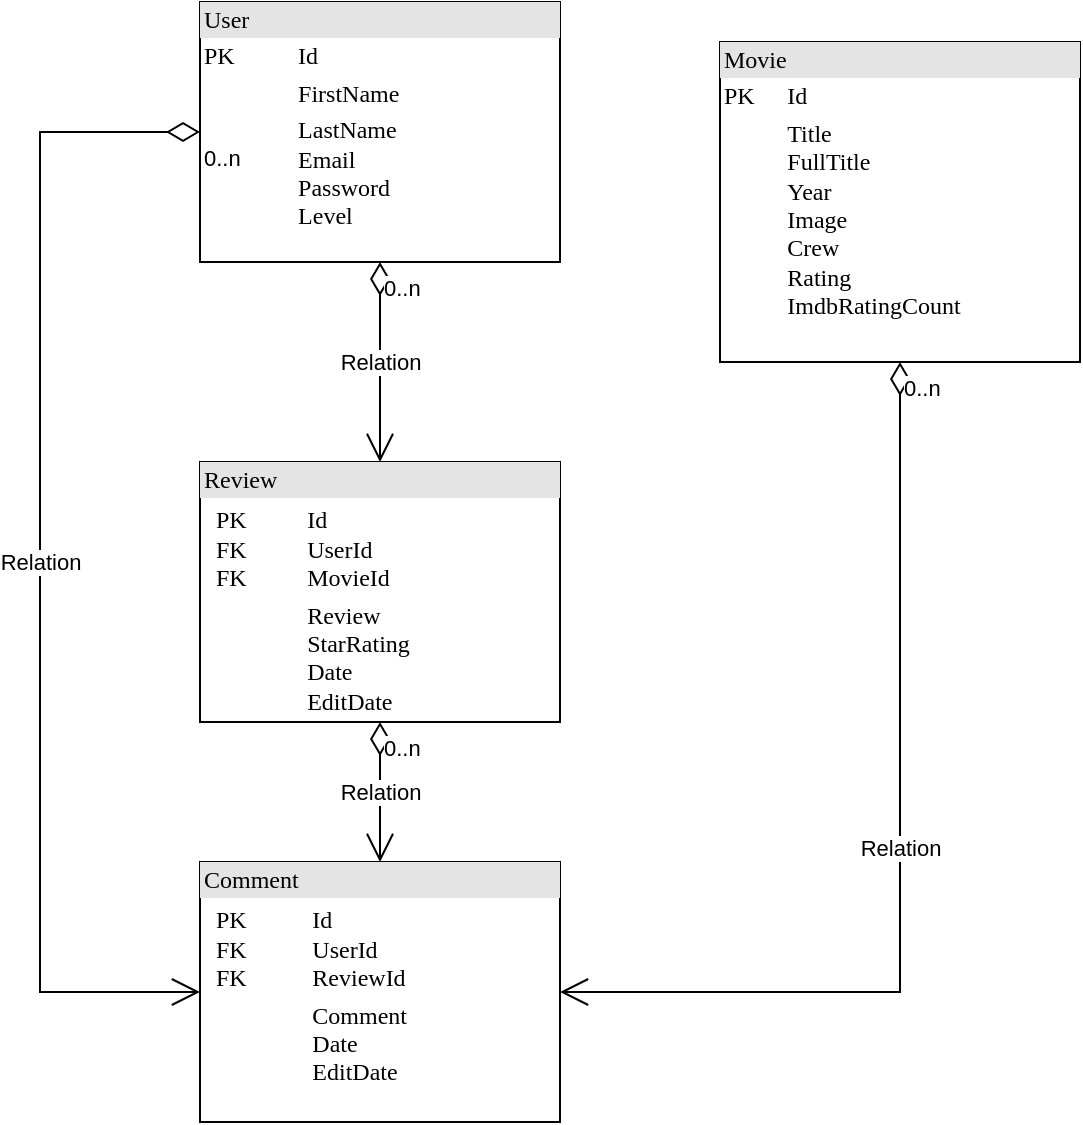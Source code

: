 <mxfile version="16.5.1" type="device"><diagram name="Page-1" id="2ca16b54-16f6-2749-3443-fa8db7711227"><mxGraphModel dx="1102" dy="857" grid="1" gridSize="10" guides="1" tooltips="1" connect="1" arrows="1" fold="1" page="1" pageScale="1" pageWidth="1100" pageHeight="850" background="none" math="0" shadow="0"><root><mxCell id="0"/><mxCell id="1" parent="0"/><mxCell id="2ed32ef02a7f4228-1" value="&lt;div style=&quot;box-sizing:border-box;width:100%;background:#e4e4e4;padding:2px;&quot;&gt;User&lt;/div&gt;&lt;table style=&quot;width:100%;font-size:1em;&quot; cellpadding=&quot;2&quot; cellspacing=&quot;0&quot;&gt;&lt;tbody&gt;&lt;tr&gt;&lt;td&gt;PK&lt;/td&gt;&lt;td&gt;Id&lt;/td&gt;&lt;/tr&gt;&lt;tr&gt;&lt;td&gt;&lt;br&gt;&lt;/td&gt;&lt;td&gt;FirstName&lt;/td&gt;&lt;/tr&gt;&lt;tr&gt;&lt;td&gt;&lt;/td&gt;&lt;td&gt;LastName&lt;br&gt;Email&lt;br&gt;Password&lt;br&gt;Level&lt;/td&gt;&lt;/tr&gt;&lt;/tbody&gt;&lt;/table&gt;" style="verticalAlign=top;align=left;overflow=fill;html=1;rounded=0;shadow=0;comic=0;labelBackgroundColor=none;strokeWidth=1;fontFamily=Verdana;fontSize=12" parent="1" vertex="1"><mxGeometry x="170" y="50" width="180" height="130" as="geometry"/></mxCell><mxCell id="rnFCzMyZA96mV-5mAndq-1" value="&lt;div style=&quot;box-sizing:border-box;width:100%;background:#e4e4e4;padding:2px;&quot;&gt;Movie&lt;/div&gt;&lt;table style=&quot;width:100%;font-size:1em;&quot; cellpadding=&quot;2&quot; cellspacing=&quot;0&quot;&gt;&lt;tbody&gt;&lt;tr&gt;&lt;td&gt;PK&lt;/td&gt;&lt;td&gt;Id&lt;/td&gt;&lt;/tr&gt;&lt;tr&gt;&lt;td&gt;&lt;br&gt;&lt;/td&gt;&lt;td&gt;Title&lt;br&gt;FullTitle&lt;br&gt;Year&lt;br&gt;Image&lt;br&gt;Crew&lt;br&gt;Rating&lt;br&gt;ImdbRatingCount&lt;/td&gt;&lt;/tr&gt;&lt;tr&gt;&lt;td&gt;&lt;/td&gt;&lt;td&gt;&lt;br&gt;&lt;/td&gt;&lt;/tr&gt;&lt;/tbody&gt;&lt;/table&gt;" style="verticalAlign=top;align=left;overflow=fill;html=1;rounded=0;shadow=0;comic=0;labelBackgroundColor=none;strokeWidth=1;fontFamily=Verdana;fontSize=12" parent="1" vertex="1"><mxGeometry x="430" y="70" width="180" height="160" as="geometry"/></mxCell><mxCell id="rnFCzMyZA96mV-5mAndq-3" value="&lt;div style=&quot;box-sizing:border-box;width:100%;background:#e4e4e4;padding:2px;&quot;&gt;Review&lt;/div&gt;&lt;table style=&quot;width:100%;font-size:1em;&quot; cellpadding=&quot;2&quot; cellspacing=&quot;0&quot;&gt;&lt;tbody&gt;&lt;tr&gt;&lt;td&gt;&lt;br&gt;&lt;/td&gt;&lt;td&gt;&lt;table style=&quot;font-size: 1em; background-color: initial; width: 176px;&quot; cellpadding=&quot;2&quot; cellspacing=&quot;0&quot;&gt;&lt;tbody&gt;&lt;tr&gt;&lt;td&gt;PK&lt;br&gt;FK&lt;br&gt;FK&lt;/td&gt;&lt;td&gt;Id&lt;br&gt;UserId&lt;br&gt;MovieId&lt;/td&gt;&lt;/tr&gt;&lt;tr&gt;&lt;td&gt;&lt;br&gt;&lt;/td&gt;&lt;td&gt;Review&lt;br&gt;StarRating&lt;br&gt;Date&lt;br&gt;EditDate&lt;br&gt;VoteCount&lt;/td&gt;&lt;/tr&gt;&lt;/tbody&gt;&lt;/table&gt;&lt;/td&gt;&lt;/tr&gt;&lt;/tbody&gt;&lt;/table&gt;" style="verticalAlign=top;align=left;overflow=fill;html=1;rounded=0;shadow=0;comic=0;labelBackgroundColor=none;strokeWidth=1;fontFamily=Verdana;fontSize=12" parent="1" vertex="1"><mxGeometry x="170" y="280" width="180" height="130" as="geometry"/></mxCell><mxCell id="rnFCzMyZA96mV-5mAndq-4" value="Relation" style="endArrow=open;html=1;endSize=12;startArrow=diamondThin;startSize=14;startFill=0;edgeStyle=orthogonalEdgeStyle;rounded=0;exitX=0.5;exitY=1;exitDx=0;exitDy=0;entryX=0.5;entryY=0;entryDx=0;entryDy=0;" parent="1" source="2ed32ef02a7f4228-1" target="rnFCzMyZA96mV-5mAndq-3" edge="1"><mxGeometry relative="1" as="geometry"><mxPoint x="460" y="270" as="sourcePoint"/><mxPoint x="620" y="270" as="targetPoint"/></mxGeometry></mxCell><mxCell id="rnFCzMyZA96mV-5mAndq-5" value="0..n" style="edgeLabel;resizable=0;html=1;align=left;verticalAlign=top;" parent="rnFCzMyZA96mV-5mAndq-4" connectable="0" vertex="1"><mxGeometry x="-1" relative="1" as="geometry"/></mxCell><mxCell id="rnFCzMyZA96mV-5mAndq-7" value="&lt;div style=&quot;box-sizing:border-box;width:100%;background:#e4e4e4;padding:2px;&quot;&gt;Comment&lt;/div&gt;&lt;table style=&quot;width:100%;font-size:1em;&quot; cellpadding=&quot;2&quot; cellspacing=&quot;0&quot;&gt;&lt;tbody&gt;&lt;tr&gt;&lt;td&gt;&lt;br&gt;&lt;/td&gt;&lt;td&gt;&lt;table style=&quot;font-size: 1em; background-color: initial; width: 176px;&quot; cellpadding=&quot;2&quot; cellspacing=&quot;0&quot;&gt;&lt;tbody&gt;&lt;tr&gt;&lt;td&gt;PK&lt;br&gt;FK&lt;br&gt;FK&lt;/td&gt;&lt;td&gt;Id&lt;br&gt;UserId&lt;br&gt;ReviewId&lt;/td&gt;&lt;/tr&gt;&lt;tr&gt;&lt;td&gt;&lt;br&gt;&lt;/td&gt;&lt;td&gt;Comment&lt;br&gt;Date&lt;br&gt;EditDate&lt;br&gt;&lt;/td&gt;&lt;/tr&gt;&lt;/tbody&gt;&lt;/table&gt;&lt;/td&gt;&lt;/tr&gt;&lt;/tbody&gt;&lt;/table&gt;" style="verticalAlign=top;align=left;overflow=fill;html=1;rounded=0;shadow=0;comic=0;labelBackgroundColor=none;strokeWidth=1;fontFamily=Verdana;fontSize=12" parent="1" vertex="1"><mxGeometry x="170" y="480" width="180" height="130" as="geometry"/></mxCell><mxCell id="rnFCzMyZA96mV-5mAndq-8" value="Relation" style="endArrow=open;html=1;endSize=12;startArrow=diamondThin;startSize=14;startFill=0;edgeStyle=orthogonalEdgeStyle;rounded=0;" parent="1" source="rnFCzMyZA96mV-5mAndq-3" target="rnFCzMyZA96mV-5mAndq-7" edge="1"><mxGeometry relative="1" as="geometry"><mxPoint x="480" y="260" as="sourcePoint"/><mxPoint x="540" y="360" as="targetPoint"/></mxGeometry></mxCell><mxCell id="rnFCzMyZA96mV-5mAndq-9" value="0..n" style="edgeLabel;resizable=0;html=1;align=left;verticalAlign=top;" parent="rnFCzMyZA96mV-5mAndq-8" connectable="0" vertex="1"><mxGeometry x="-1" relative="1" as="geometry"/></mxCell><mxCell id="rnFCzMyZA96mV-5mAndq-10" value="Relation" style="endArrow=open;html=1;endSize=12;startArrow=diamondThin;startSize=14;startFill=0;edgeStyle=orthogonalEdgeStyle;rounded=0;" parent="1" source="2ed32ef02a7f4228-1" target="rnFCzMyZA96mV-5mAndq-7" edge="1"><mxGeometry relative="1" as="geometry"><mxPoint x="270" y="190" as="sourcePoint"/><mxPoint x="270" y="290" as="targetPoint"/><Array as="points"><mxPoint x="90" y="115"/><mxPoint x="90" y="545"/></Array></mxGeometry></mxCell><mxCell id="rnFCzMyZA96mV-5mAndq-11" value="0..n" style="edgeLabel;resizable=0;html=1;align=left;verticalAlign=top;" parent="rnFCzMyZA96mV-5mAndq-10" connectable="0" vertex="1"><mxGeometry x="-1" relative="1" as="geometry"/></mxCell><mxCell id="rnFCzMyZA96mV-5mAndq-12" value="Relation" style="endArrow=open;html=1;endSize=12;startArrow=diamondThin;startSize=14;startFill=0;edgeStyle=orthogonalEdgeStyle;rounded=0;" parent="1" source="rnFCzMyZA96mV-5mAndq-1" target="rnFCzMyZA96mV-5mAndq-7" edge="1"><mxGeometry relative="1" as="geometry"><mxPoint x="280" y="200" as="sourcePoint"/><mxPoint x="280" y="300" as="targetPoint"/><Array as="points"><mxPoint x="520" y="545"/></Array></mxGeometry></mxCell><mxCell id="rnFCzMyZA96mV-5mAndq-13" value="0..n" style="edgeLabel;resizable=0;html=1;align=left;verticalAlign=top;" parent="rnFCzMyZA96mV-5mAndq-12" connectable="0" vertex="1"><mxGeometry x="-1" relative="1" as="geometry"/></mxCell></root></mxGraphModel></diagram></mxfile>